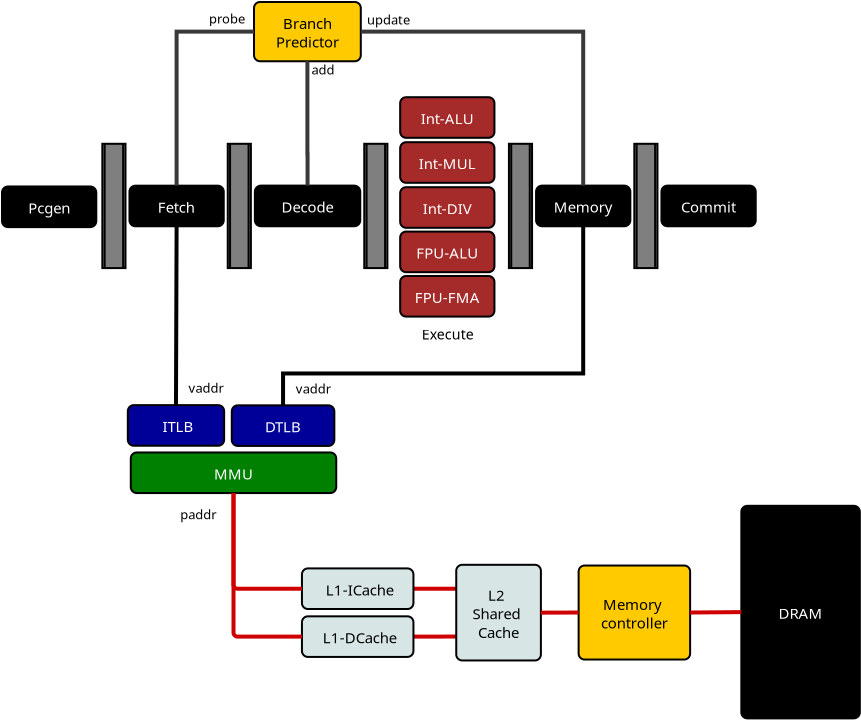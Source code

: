 <?xml version="1.0" encoding="UTF-8"?>
<dia:diagram xmlns:dia="http://www.lysator.liu.se/~alla/dia/">
  <dia:layer name="Background" visible="true" active="true">
    <dia:object type="Flowchart - Box" version="0" id="O0">
      <dia:attribute name="obj_pos">
        <dia:point val="21.606,-40.688"/>
      </dia:attribute>
      <dia:attribute name="obj_bb">
        <dia:rectangle val="21.556,-40.739;26.37,-38.608"/>
      </dia:attribute>
      <dia:attribute name="elem_corner">
        <dia:point val="21.606,-40.688"/>
      </dia:attribute>
      <dia:attribute name="elem_width">
        <dia:real val="4.714"/>
      </dia:attribute>
      <dia:attribute name="elem_height">
        <dia:real val="2.031"/>
      </dia:attribute>
      <dia:attribute name="border_width">
        <dia:real val="0.1"/>
      </dia:attribute>
      <dia:attribute name="inner_color">
        <dia:color val="#000000"/>
      </dia:attribute>
      <dia:attribute name="show_background">
        <dia:boolean val="true"/>
      </dia:attribute>
      <dia:attribute name="corner_radius">
        <dia:real val="0.3"/>
      </dia:attribute>
      <dia:attribute name="padding">
        <dia:real val="0.5"/>
      </dia:attribute>
      <dia:attribute name="text">
        <dia:composite type="text">
          <dia:attribute name="string">
            <dia:string>#Fetch#</dia:string>
          </dia:attribute>
          <dia:attribute name="font">
            <dia:font family="Monaco" style="0" name="Courier"/>
          </dia:attribute>
          <dia:attribute name="height">
            <dia:real val="0.931"/>
          </dia:attribute>
          <dia:attribute name="pos">
            <dia:point val="23.963,-39.394"/>
          </dia:attribute>
          <dia:attribute name="color">
            <dia:color val="#ffffff"/>
          </dia:attribute>
          <dia:attribute name="alignment">
            <dia:enum val="1"/>
          </dia:attribute>
        </dia:composite>
      </dia:attribute>
    </dia:object>
    <dia:object type="Flowchart - Box" version="0" id="O1">
      <dia:attribute name="obj_pos">
        <dia:point val="27.876,-40.69"/>
      </dia:attribute>
      <dia:attribute name="obj_bb">
        <dia:rectangle val="27.826,-40.74;33.196,-38.609"/>
      </dia:attribute>
      <dia:attribute name="elem_corner">
        <dia:point val="27.876,-40.69"/>
      </dia:attribute>
      <dia:attribute name="elem_width">
        <dia:real val="5.27"/>
      </dia:attribute>
      <dia:attribute name="elem_height">
        <dia:real val="2.031"/>
      </dia:attribute>
      <dia:attribute name="border_width">
        <dia:real val="0.1"/>
      </dia:attribute>
      <dia:attribute name="inner_color">
        <dia:color val="#000000"/>
      </dia:attribute>
      <dia:attribute name="show_background">
        <dia:boolean val="true"/>
      </dia:attribute>
      <dia:attribute name="corner_radius">
        <dia:real val="0.3"/>
      </dia:attribute>
      <dia:attribute name="padding">
        <dia:real val="0.5"/>
      </dia:attribute>
      <dia:attribute name="text">
        <dia:composite type="text">
          <dia:attribute name="string">
            <dia:string>#Decode#</dia:string>
          </dia:attribute>
          <dia:attribute name="font">
            <dia:font family="Monaco" style="0" name="Courier"/>
          </dia:attribute>
          <dia:attribute name="height">
            <dia:real val="0.931"/>
          </dia:attribute>
          <dia:attribute name="pos">
            <dia:point val="30.511,-39.395"/>
          </dia:attribute>
          <dia:attribute name="color">
            <dia:color val="#ffffff"/>
          </dia:attribute>
          <dia:attribute name="alignment">
            <dia:enum val="1"/>
          </dia:attribute>
        </dia:composite>
      </dia:attribute>
    </dia:object>
    <dia:object type="Flowchart - Box" version="0" id="O2">
      <dia:attribute name="obj_pos">
        <dia:point val="41.936,-40.69"/>
      </dia:attribute>
      <dia:attribute name="obj_bb">
        <dia:rectangle val="41.886,-40.74;46.699,-38.609"/>
      </dia:attribute>
      <dia:attribute name="elem_corner">
        <dia:point val="41.936,-40.69"/>
      </dia:attribute>
      <dia:attribute name="elem_width">
        <dia:real val="4.714"/>
      </dia:attribute>
      <dia:attribute name="elem_height">
        <dia:real val="2.031"/>
      </dia:attribute>
      <dia:attribute name="border_width">
        <dia:real val="0.1"/>
      </dia:attribute>
      <dia:attribute name="inner_color">
        <dia:color val="#000000"/>
      </dia:attribute>
      <dia:attribute name="show_background">
        <dia:boolean val="true"/>
      </dia:attribute>
      <dia:attribute name="corner_radius">
        <dia:real val="0.3"/>
      </dia:attribute>
      <dia:attribute name="padding">
        <dia:real val="0.5"/>
      </dia:attribute>
      <dia:attribute name="text">
        <dia:composite type="text">
          <dia:attribute name="string">
            <dia:string>#Memory#</dia:string>
          </dia:attribute>
          <dia:attribute name="font">
            <dia:font family="Monaco" style="0" name="Courier"/>
          </dia:attribute>
          <dia:attribute name="height">
            <dia:real val="0.931"/>
          </dia:attribute>
          <dia:attribute name="pos">
            <dia:point val="44.293,-39.395"/>
          </dia:attribute>
          <dia:attribute name="color">
            <dia:color val="#ffffff"/>
          </dia:attribute>
          <dia:attribute name="alignment">
            <dia:enum val="1"/>
          </dia:attribute>
        </dia:composite>
      </dia:attribute>
    </dia:object>
    <dia:object type="Flowchart - Box" version="0" id="O3">
      <dia:attribute name="obj_pos">
        <dia:point val="48.205,-40.69"/>
      </dia:attribute>
      <dia:attribute name="obj_bb">
        <dia:rectangle val="48.155,-40.74;52.969,-38.609"/>
      </dia:attribute>
      <dia:attribute name="elem_corner">
        <dia:point val="48.205,-40.69"/>
      </dia:attribute>
      <dia:attribute name="elem_width">
        <dia:real val="4.714"/>
      </dia:attribute>
      <dia:attribute name="elem_height">
        <dia:real val="2.031"/>
      </dia:attribute>
      <dia:attribute name="border_width">
        <dia:real val="0.1"/>
      </dia:attribute>
      <dia:attribute name="inner_color">
        <dia:color val="#000000"/>
      </dia:attribute>
      <dia:attribute name="show_background">
        <dia:boolean val="true"/>
      </dia:attribute>
      <dia:attribute name="corner_radius">
        <dia:real val="0.3"/>
      </dia:attribute>
      <dia:attribute name="padding">
        <dia:real val="0.5"/>
      </dia:attribute>
      <dia:attribute name="text">
        <dia:composite type="text">
          <dia:attribute name="string">
            <dia:string>#Commit#</dia:string>
          </dia:attribute>
          <dia:attribute name="font">
            <dia:font family="Monaco" style="0" name="Courier"/>
          </dia:attribute>
          <dia:attribute name="height">
            <dia:real val="0.931"/>
          </dia:attribute>
          <dia:attribute name="pos">
            <dia:point val="50.562,-39.395"/>
          </dia:attribute>
          <dia:attribute name="color">
            <dia:color val="#ffffff"/>
          </dia:attribute>
          <dia:attribute name="alignment">
            <dia:enum val="1"/>
          </dia:attribute>
        </dia:composite>
      </dia:attribute>
    </dia:object>
    <dia:object type="Flowchart - Predefined Process" version="1" id="O4">
      <dia:attribute name="obj_pos">
        <dia:point val="20.25,-42.782"/>
      </dia:attribute>
      <dia:attribute name="obj_bb">
        <dia:rectangle val="20.2,-42.832;21.457,-36.517"/>
      </dia:attribute>
      <dia:attribute name="meta">
        <dia:composite type="dict"/>
      </dia:attribute>
      <dia:attribute name="elem_corner">
        <dia:point val="20.25,-42.782"/>
      </dia:attribute>
      <dia:attribute name="elem_width">
        <dia:real val="1.157"/>
      </dia:attribute>
      <dia:attribute name="elem_height">
        <dia:real val="6.215"/>
      </dia:attribute>
      <dia:attribute name="line_width">
        <dia:real val="0.1"/>
      </dia:attribute>
      <dia:attribute name="line_colour">
        <dia:color val="#000000"/>
      </dia:attribute>
      <dia:attribute name="fill_colour">
        <dia:color val="#7f7f7f"/>
      </dia:attribute>
      <dia:attribute name="show_background">
        <dia:boolean val="true"/>
      </dia:attribute>
      <dia:attribute name="line_style">
        <dia:enum val="0"/>
        <dia:real val="1"/>
      </dia:attribute>
      <dia:attribute name="padding">
        <dia:real val="0.1"/>
      </dia:attribute>
      <dia:attribute name="text">
        <dia:composite type="text">
          <dia:attribute name="string">
            <dia:string>##</dia:string>
          </dia:attribute>
          <dia:attribute name="font">
            <dia:font family="Monaco" style="0" name="Courier"/>
          </dia:attribute>
          <dia:attribute name="height">
            <dia:real val="0.814"/>
          </dia:attribute>
          <dia:attribute name="pos">
            <dia:point val="20.828,-39.43"/>
          </dia:attribute>
          <dia:attribute name="color">
            <dia:color val="#000000"/>
          </dia:attribute>
          <dia:attribute name="alignment">
            <dia:enum val="1"/>
          </dia:attribute>
        </dia:composite>
      </dia:attribute>
      <dia:attribute name="flip_horizontal">
        <dia:boolean val="false"/>
      </dia:attribute>
      <dia:attribute name="flip_vertical">
        <dia:boolean val="false"/>
      </dia:attribute>
      <dia:attribute name="subscale">
        <dia:real val="1"/>
      </dia:attribute>
    </dia:object>
    <dia:object type="Flowchart - Predefined Process" version="1" id="O5">
      <dia:attribute name="obj_pos">
        <dia:point val="26.52,-42.782"/>
      </dia:attribute>
      <dia:attribute name="obj_bb">
        <dia:rectangle val="26.47,-42.832;27.727,-36.517"/>
      </dia:attribute>
      <dia:attribute name="meta">
        <dia:composite type="dict"/>
      </dia:attribute>
      <dia:attribute name="elem_corner">
        <dia:point val="26.52,-42.782"/>
      </dia:attribute>
      <dia:attribute name="elem_width">
        <dia:real val="1.157"/>
      </dia:attribute>
      <dia:attribute name="elem_height">
        <dia:real val="6.215"/>
      </dia:attribute>
      <dia:attribute name="line_width">
        <dia:real val="0.1"/>
      </dia:attribute>
      <dia:attribute name="line_colour">
        <dia:color val="#000000"/>
      </dia:attribute>
      <dia:attribute name="fill_colour">
        <dia:color val="#7f7f7f"/>
      </dia:attribute>
      <dia:attribute name="show_background">
        <dia:boolean val="true"/>
      </dia:attribute>
      <dia:attribute name="line_style">
        <dia:enum val="0"/>
        <dia:real val="1"/>
      </dia:attribute>
      <dia:attribute name="padding">
        <dia:real val="0.1"/>
      </dia:attribute>
      <dia:attribute name="text">
        <dia:composite type="text">
          <dia:attribute name="string">
            <dia:string>##</dia:string>
          </dia:attribute>
          <dia:attribute name="font">
            <dia:font family="Monaco" style="0" name="Courier"/>
          </dia:attribute>
          <dia:attribute name="height">
            <dia:real val="0.814"/>
          </dia:attribute>
          <dia:attribute name="pos">
            <dia:point val="27.098,-39.43"/>
          </dia:attribute>
          <dia:attribute name="color">
            <dia:color val="#000000"/>
          </dia:attribute>
          <dia:attribute name="alignment">
            <dia:enum val="1"/>
          </dia:attribute>
        </dia:composite>
      </dia:attribute>
      <dia:attribute name="flip_horizontal">
        <dia:boolean val="false"/>
      </dia:attribute>
      <dia:attribute name="flip_vertical">
        <dia:boolean val="false"/>
      </dia:attribute>
      <dia:attribute name="subscale">
        <dia:real val="1"/>
      </dia:attribute>
    </dia:object>
    <dia:object type="Flowchart - Predefined Process" version="1" id="O6">
      <dia:attribute name="obj_pos">
        <dia:point val="33.346,-42.782"/>
      </dia:attribute>
      <dia:attribute name="obj_bb">
        <dia:rectangle val="33.296,-42.832;34.553,-36.517"/>
      </dia:attribute>
      <dia:attribute name="meta">
        <dia:composite type="dict"/>
      </dia:attribute>
      <dia:attribute name="elem_corner">
        <dia:point val="33.346,-42.782"/>
      </dia:attribute>
      <dia:attribute name="elem_width">
        <dia:real val="1.157"/>
      </dia:attribute>
      <dia:attribute name="elem_height">
        <dia:real val="6.215"/>
      </dia:attribute>
      <dia:attribute name="line_width">
        <dia:real val="0.1"/>
      </dia:attribute>
      <dia:attribute name="line_colour">
        <dia:color val="#000000"/>
      </dia:attribute>
      <dia:attribute name="fill_colour">
        <dia:color val="#7f7f7f"/>
      </dia:attribute>
      <dia:attribute name="show_background">
        <dia:boolean val="true"/>
      </dia:attribute>
      <dia:attribute name="line_style">
        <dia:enum val="0"/>
        <dia:real val="1"/>
      </dia:attribute>
      <dia:attribute name="padding">
        <dia:real val="0.1"/>
      </dia:attribute>
      <dia:attribute name="text">
        <dia:composite type="text">
          <dia:attribute name="string">
            <dia:string>##</dia:string>
          </dia:attribute>
          <dia:attribute name="font">
            <dia:font family="Monaco" style="0" name="Courier"/>
          </dia:attribute>
          <dia:attribute name="height">
            <dia:real val="0.814"/>
          </dia:attribute>
          <dia:attribute name="pos">
            <dia:point val="33.924,-39.43"/>
          </dia:attribute>
          <dia:attribute name="color">
            <dia:color val="#000000"/>
          </dia:attribute>
          <dia:attribute name="alignment">
            <dia:enum val="1"/>
          </dia:attribute>
        </dia:composite>
      </dia:attribute>
      <dia:attribute name="flip_horizontal">
        <dia:boolean val="false"/>
      </dia:attribute>
      <dia:attribute name="flip_vertical">
        <dia:boolean val="false"/>
      </dia:attribute>
      <dia:attribute name="subscale">
        <dia:real val="1"/>
      </dia:attribute>
    </dia:object>
    <dia:object type="Flowchart - Predefined Process" version="1" id="O7">
      <dia:attribute name="obj_pos">
        <dia:point val="40.579,-42.782"/>
      </dia:attribute>
      <dia:attribute name="obj_bb">
        <dia:rectangle val="40.529,-42.832;41.786,-36.517"/>
      </dia:attribute>
      <dia:attribute name="meta">
        <dia:composite type="dict"/>
      </dia:attribute>
      <dia:attribute name="elem_corner">
        <dia:point val="40.579,-42.782"/>
      </dia:attribute>
      <dia:attribute name="elem_width">
        <dia:real val="1.157"/>
      </dia:attribute>
      <dia:attribute name="elem_height">
        <dia:real val="6.215"/>
      </dia:attribute>
      <dia:attribute name="line_width">
        <dia:real val="0.1"/>
      </dia:attribute>
      <dia:attribute name="line_colour">
        <dia:color val="#000000"/>
      </dia:attribute>
      <dia:attribute name="fill_colour">
        <dia:color val="#7f7f7f"/>
      </dia:attribute>
      <dia:attribute name="show_background">
        <dia:boolean val="true"/>
      </dia:attribute>
      <dia:attribute name="line_style">
        <dia:enum val="0"/>
        <dia:real val="1"/>
      </dia:attribute>
      <dia:attribute name="padding">
        <dia:real val="0.1"/>
      </dia:attribute>
      <dia:attribute name="text">
        <dia:composite type="text">
          <dia:attribute name="string">
            <dia:string>##</dia:string>
          </dia:attribute>
          <dia:attribute name="font">
            <dia:font family="Monaco" style="0" name="Courier"/>
          </dia:attribute>
          <dia:attribute name="height">
            <dia:real val="0.814"/>
          </dia:attribute>
          <dia:attribute name="pos">
            <dia:point val="41.158,-39.43"/>
          </dia:attribute>
          <dia:attribute name="color">
            <dia:color val="#000000"/>
          </dia:attribute>
          <dia:attribute name="alignment">
            <dia:enum val="1"/>
          </dia:attribute>
        </dia:composite>
      </dia:attribute>
      <dia:attribute name="flip_horizontal">
        <dia:boolean val="false"/>
      </dia:attribute>
      <dia:attribute name="flip_vertical">
        <dia:boolean val="false"/>
      </dia:attribute>
      <dia:attribute name="subscale">
        <dia:real val="1"/>
      </dia:attribute>
    </dia:object>
    <dia:object type="Flowchart - Predefined Process" version="1" id="O8">
      <dia:attribute name="obj_pos">
        <dia:point val="46.849,-42.782"/>
      </dia:attribute>
      <dia:attribute name="obj_bb">
        <dia:rectangle val="46.799,-42.832;48.056,-36.517"/>
      </dia:attribute>
      <dia:attribute name="meta">
        <dia:composite type="dict"/>
      </dia:attribute>
      <dia:attribute name="elem_corner">
        <dia:point val="46.849,-42.782"/>
      </dia:attribute>
      <dia:attribute name="elem_width">
        <dia:real val="1.157"/>
      </dia:attribute>
      <dia:attribute name="elem_height">
        <dia:real val="6.215"/>
      </dia:attribute>
      <dia:attribute name="line_width">
        <dia:real val="0.1"/>
      </dia:attribute>
      <dia:attribute name="line_colour">
        <dia:color val="#000000"/>
      </dia:attribute>
      <dia:attribute name="fill_colour">
        <dia:color val="#7f7f7f"/>
      </dia:attribute>
      <dia:attribute name="show_background">
        <dia:boolean val="true"/>
      </dia:attribute>
      <dia:attribute name="line_style">
        <dia:enum val="0"/>
        <dia:real val="1"/>
      </dia:attribute>
      <dia:attribute name="padding">
        <dia:real val="0.1"/>
      </dia:attribute>
      <dia:attribute name="text">
        <dia:composite type="text">
          <dia:attribute name="string">
            <dia:string>##</dia:string>
          </dia:attribute>
          <dia:attribute name="font">
            <dia:font family="Monaco" style="0" name="Courier"/>
          </dia:attribute>
          <dia:attribute name="height">
            <dia:real val="0.814"/>
          </dia:attribute>
          <dia:attribute name="pos">
            <dia:point val="47.427,-39.43"/>
          </dia:attribute>
          <dia:attribute name="color">
            <dia:color val="#000000"/>
          </dia:attribute>
          <dia:attribute name="alignment">
            <dia:enum val="1"/>
          </dia:attribute>
        </dia:composite>
      </dia:attribute>
      <dia:attribute name="flip_horizontal">
        <dia:boolean val="false"/>
      </dia:attribute>
      <dia:attribute name="flip_vertical">
        <dia:boolean val="false"/>
      </dia:attribute>
      <dia:attribute name="subscale">
        <dia:real val="1"/>
      </dia:attribute>
    </dia:object>
    <dia:object type="Flowchart - Box" version="0" id="O9">
      <dia:attribute name="obj_pos">
        <dia:point val="27.834,-49.871"/>
      </dia:attribute>
      <dia:attribute name="obj_bb">
        <dia:rectangle val="27.784,-49.921;33.222,-46.86"/>
      </dia:attribute>
      <dia:attribute name="elem_corner">
        <dia:point val="27.834,-49.871"/>
      </dia:attribute>
      <dia:attribute name="elem_width">
        <dia:real val="5.339"/>
      </dia:attribute>
      <dia:attribute name="elem_height">
        <dia:real val="2.961"/>
      </dia:attribute>
      <dia:attribute name="border_width">
        <dia:real val="0.1"/>
      </dia:attribute>
      <dia:attribute name="inner_color">
        <dia:color val="#ffcb00"/>
      </dia:attribute>
      <dia:attribute name="show_background">
        <dia:boolean val="true"/>
      </dia:attribute>
      <dia:attribute name="corner_radius">
        <dia:real val="0.3"/>
      </dia:attribute>
      <dia:attribute name="padding">
        <dia:real val="0.5"/>
      </dia:attribute>
      <dia:attribute name="text">
        <dia:composite type="text">
          <dia:attribute name="string">
            <dia:string>#Branch
Predictor#</dia:string>
          </dia:attribute>
          <dia:attribute name="font">
            <dia:font family="Monaco" style="0" name="Courier"/>
          </dia:attribute>
          <dia:attribute name="height">
            <dia:real val="0.931"/>
          </dia:attribute>
          <dia:attribute name="pos">
            <dia:point val="30.503,-48.576"/>
          </dia:attribute>
          <dia:attribute name="color">
            <dia:color val="#000000"/>
          </dia:attribute>
          <dia:attribute name="alignment">
            <dia:enum val="1"/>
          </dia:attribute>
        </dia:composite>
      </dia:attribute>
    </dia:object>
    <dia:object type="Standard - ZigZagLine" version="1" id="O10">
      <dia:attribute name="obj_pos">
        <dia:point val="23.963,-40.688"/>
      </dia:attribute>
      <dia:attribute name="obj_bb">
        <dia:rectangle val="23.863,-48.49;27.934,-40.589"/>
      </dia:attribute>
      <dia:attribute name="orth_points">
        <dia:point val="23.963,-40.688"/>
        <dia:point val="23.963,-48.39"/>
        <dia:point val="27.834,-48.39"/>
      </dia:attribute>
      <dia:attribute name="orth_orient">
        <dia:enum val="1"/>
        <dia:enum val="0"/>
      </dia:attribute>
      <dia:attribute name="autorouting">
        <dia:boolean val="true"/>
      </dia:attribute>
      <dia:attribute name="line_color">
        <dia:color val="#393939"/>
      </dia:attribute>
      <dia:attribute name="line_width">
        <dia:real val="0.2"/>
      </dia:attribute>
      <dia:connections>
        <dia:connection handle="0" to="O0" connection="2"/>
        <dia:connection handle="1" to="O9" connection="7"/>
      </dia:connections>
    </dia:object>
    <dia:object type="Standard - ZigZagLine" version="1" id="O11">
      <dia:attribute name="obj_pos">
        <dia:point val="30.511,-40.69"/>
      </dia:attribute>
      <dia:attribute name="obj_bb">
        <dia:rectangle val="30.403,-47.01;30.611,-40.59"/>
      </dia:attribute>
      <dia:attribute name="orth_points">
        <dia:point val="30.511,-40.69"/>
        <dia:point val="30.511,-42.285"/>
        <dia:point val="30.503,-42.285"/>
        <dia:point val="30.503,-46.91"/>
      </dia:attribute>
      <dia:attribute name="orth_orient">
        <dia:enum val="1"/>
        <dia:enum val="0"/>
        <dia:enum val="1"/>
      </dia:attribute>
      <dia:attribute name="autorouting">
        <dia:boolean val="false"/>
      </dia:attribute>
      <dia:attribute name="line_color">
        <dia:color val="#393939"/>
      </dia:attribute>
      <dia:attribute name="line_width">
        <dia:real val="0.2"/>
      </dia:attribute>
      <dia:connections>
        <dia:connection handle="0" to="O1" connection="2"/>
        <dia:connection handle="1" to="O9" connection="13"/>
      </dia:connections>
    </dia:object>
    <dia:object type="Standard - ZigZagLine" version="1" id="O12">
      <dia:attribute name="obj_pos">
        <dia:point val="44.293,-40.69"/>
      </dia:attribute>
      <dia:attribute name="obj_bb">
        <dia:rectangle val="33.072,-48.49;44.393,-40.59"/>
      </dia:attribute>
      <dia:attribute name="orth_points">
        <dia:point val="44.293,-40.69"/>
        <dia:point val="44.293,-48.39"/>
        <dia:point val="33.172,-48.39"/>
      </dia:attribute>
      <dia:attribute name="orth_orient">
        <dia:enum val="1"/>
        <dia:enum val="0"/>
      </dia:attribute>
      <dia:attribute name="autorouting">
        <dia:boolean val="true"/>
      </dia:attribute>
      <dia:attribute name="line_color">
        <dia:color val="#393939"/>
      </dia:attribute>
      <dia:attribute name="line_width">
        <dia:real val="0.2"/>
      </dia:attribute>
      <dia:connections>
        <dia:connection handle="0" to="O2" connection="2"/>
        <dia:connection handle="1" to="O9" connection="8"/>
      </dia:connections>
    </dia:object>
    <dia:object type="Standard - Text" version="1" id="O13">
      <dia:attribute name="obj_pos">
        <dia:point val="26.486,-48.798"/>
      </dia:attribute>
      <dia:attribute name="obj_bb">
        <dia:rectangle val="25.511,-49.448;27.461,-48.635"/>
      </dia:attribute>
      <dia:attribute name="text">
        <dia:composite type="text">
          <dia:attribute name="string">
            <dia:string>#probe#</dia:string>
          </dia:attribute>
          <dia:attribute name="font">
            <dia:font family="Monaco" style="0" name="Courier"/>
          </dia:attribute>
          <dia:attribute name="height">
            <dia:real val="0.811"/>
          </dia:attribute>
          <dia:attribute name="pos">
            <dia:point val="26.486,-48.798"/>
          </dia:attribute>
          <dia:attribute name="color">
            <dia:color val="#000000"/>
          </dia:attribute>
          <dia:attribute name="alignment">
            <dia:enum val="1"/>
          </dia:attribute>
        </dia:composite>
      </dia:attribute>
      <dia:attribute name="valign">
        <dia:enum val="3"/>
      </dia:attribute>
    </dia:object>
    <dia:object type="Standard - Text" version="1" id="O14">
      <dia:attribute name="obj_pos">
        <dia:point val="31.279,-46.244"/>
      </dia:attribute>
      <dia:attribute name="obj_bb">
        <dia:rectangle val="30.694,-46.894;31.864,-46.081"/>
      </dia:attribute>
      <dia:attribute name="text">
        <dia:composite type="text">
          <dia:attribute name="string">
            <dia:string>#add#</dia:string>
          </dia:attribute>
          <dia:attribute name="font">
            <dia:font family="Monaco" style="0" name="Courier"/>
          </dia:attribute>
          <dia:attribute name="height">
            <dia:real val="0.811"/>
          </dia:attribute>
          <dia:attribute name="pos">
            <dia:point val="31.279,-46.244"/>
          </dia:attribute>
          <dia:attribute name="color">
            <dia:color val="#000000"/>
          </dia:attribute>
          <dia:attribute name="alignment">
            <dia:enum val="1"/>
          </dia:attribute>
        </dia:composite>
      </dia:attribute>
      <dia:attribute name="valign">
        <dia:enum val="3"/>
      </dia:attribute>
    </dia:object>
    <dia:object type="Standard - Text" version="1" id="O15">
      <dia:attribute name="obj_pos">
        <dia:point val="34.554,-48.748"/>
      </dia:attribute>
      <dia:attribute name="obj_bb">
        <dia:rectangle val="33.384,-49.398;35.724,-48.585"/>
      </dia:attribute>
      <dia:attribute name="text">
        <dia:composite type="text">
          <dia:attribute name="string">
            <dia:string>#update#</dia:string>
          </dia:attribute>
          <dia:attribute name="font">
            <dia:font family="Monaco" style="0" name="Courier"/>
          </dia:attribute>
          <dia:attribute name="height">
            <dia:real val="0.811"/>
          </dia:attribute>
          <dia:attribute name="pos">
            <dia:point val="34.554,-48.748"/>
          </dia:attribute>
          <dia:attribute name="color">
            <dia:color val="#000000"/>
          </dia:attribute>
          <dia:attribute name="alignment">
            <dia:enum val="1"/>
          </dia:attribute>
        </dia:composite>
      </dia:attribute>
      <dia:attribute name="valign">
        <dia:enum val="3"/>
      </dia:attribute>
    </dia:object>
    <dia:object type="Standard - Text" version="1" id="O16">
      <dia:attribute name="obj_pos">
        <dia:point val="15.055,-36.901"/>
      </dia:attribute>
      <dia:attribute name="obj_bb">
        <dia:rectangle val="15.055,-37.541;15.055,-36.741"/>
      </dia:attribute>
      <dia:attribute name="text">
        <dia:composite type="text">
          <dia:attribute name="string">
            <dia:string>##</dia:string>
          </dia:attribute>
          <dia:attribute name="font">
            <dia:font family="Monaco" style="0" name="Courier"/>
          </dia:attribute>
          <dia:attribute name="height">
            <dia:real val="0.8"/>
          </dia:attribute>
          <dia:attribute name="pos">
            <dia:point val="15.055,-36.901"/>
          </dia:attribute>
          <dia:attribute name="color">
            <dia:color val="#000000"/>
          </dia:attribute>
          <dia:attribute name="alignment">
            <dia:enum val="0"/>
          </dia:attribute>
        </dia:composite>
      </dia:attribute>
      <dia:attribute name="valign">
        <dia:enum val="3"/>
      </dia:attribute>
    </dia:object>
    <dia:object type="Flowchart - Box" version="0" id="O17">
      <dia:attribute name="obj_pos">
        <dia:point val="21.672,-27.349"/>
      </dia:attribute>
      <dia:attribute name="obj_bb">
        <dia:rectangle val="21.622,-27.399;31.995,-25.268"/>
      </dia:attribute>
      <dia:attribute name="elem_corner">
        <dia:point val="21.672,-27.349"/>
      </dia:attribute>
      <dia:attribute name="elem_width">
        <dia:real val="10.273"/>
      </dia:attribute>
      <dia:attribute name="elem_height">
        <dia:real val="2.031"/>
      </dia:attribute>
      <dia:attribute name="border_width">
        <dia:real val="0.1"/>
      </dia:attribute>
      <dia:attribute name="inner_color">
        <dia:color val="#008000"/>
      </dia:attribute>
      <dia:attribute name="show_background">
        <dia:boolean val="true"/>
      </dia:attribute>
      <dia:attribute name="corner_radius">
        <dia:real val="0.3"/>
      </dia:attribute>
      <dia:attribute name="padding">
        <dia:real val="0.5"/>
      </dia:attribute>
      <dia:attribute name="text">
        <dia:composite type="text">
          <dia:attribute name="string">
            <dia:string>#MMU#</dia:string>
          </dia:attribute>
          <dia:attribute name="font">
            <dia:font family="Monaco" style="0" name="Courier"/>
          </dia:attribute>
          <dia:attribute name="height">
            <dia:real val="0.931"/>
          </dia:attribute>
          <dia:attribute name="pos">
            <dia:point val="26.808,-26.054"/>
          </dia:attribute>
          <dia:attribute name="color">
            <dia:color val="#ffffff"/>
          </dia:attribute>
          <dia:attribute name="alignment">
            <dia:enum val="1"/>
          </dia:attribute>
        </dia:composite>
      </dia:attribute>
    </dia:object>
    <dia:object type="Flowchart - Box" version="0" id="O18">
      <dia:attribute name="obj_pos">
        <dia:point val="44.064,-21.696"/>
      </dia:attribute>
      <dia:attribute name="obj_bb">
        <dia:rectangle val="44.014,-21.746;49.689,-16.944"/>
      </dia:attribute>
      <dia:attribute name="elem_corner">
        <dia:point val="44.064,-21.696"/>
      </dia:attribute>
      <dia:attribute name="elem_width">
        <dia:real val="5.575"/>
      </dia:attribute>
      <dia:attribute name="elem_height">
        <dia:real val="4.702"/>
      </dia:attribute>
      <dia:attribute name="border_width">
        <dia:real val="0.1"/>
      </dia:attribute>
      <dia:attribute name="inner_color">
        <dia:color val="#ffcb00"/>
      </dia:attribute>
      <dia:attribute name="show_background">
        <dia:boolean val="true"/>
      </dia:attribute>
      <dia:attribute name="corner_radius">
        <dia:real val="0.3"/>
      </dia:attribute>
      <dia:attribute name="padding">
        <dia:real val="0.5"/>
      </dia:attribute>
      <dia:attribute name="text">
        <dia:composite type="text">
          <dia:attribute name="string">
            <dia:string>#Memory 
controller#</dia:string>
          </dia:attribute>
          <dia:attribute name="font">
            <dia:font family="Monaco" style="0" name="Courier"/>
          </dia:attribute>
          <dia:attribute name="height">
            <dia:real val="0.931"/>
          </dia:attribute>
          <dia:attribute name="pos">
            <dia:point val="46.851,-19.53"/>
          </dia:attribute>
          <dia:attribute name="color">
            <dia:color val="#000000"/>
          </dia:attribute>
          <dia:attribute name="alignment">
            <dia:enum val="1"/>
          </dia:attribute>
        </dia:composite>
      </dia:attribute>
    </dia:object>
    <dia:object type="Standard - Line" version="0" id="O19">
      <dia:attribute name="obj_pos">
        <dia:point val="35.805,-20.535"/>
      </dia:attribute>
      <dia:attribute name="obj_bb">
        <dia:rectangle val="35.705,-20.635;38.045,-20.435"/>
      </dia:attribute>
      <dia:attribute name="conn_endpoints">
        <dia:point val="35.805,-20.535"/>
        <dia:point val="37.945,-20.535"/>
      </dia:attribute>
      <dia:attribute name="numcp">
        <dia:int val="1"/>
      </dia:attribute>
      <dia:attribute name="line_color">
        <dia:color val="#cf0002"/>
      </dia:attribute>
      <dia:attribute name="line_width">
        <dia:real val="0.2"/>
      </dia:attribute>
      <dia:connections>
        <dia:connection handle="0" to="O31" connection="8"/>
        <dia:connection handle="1" to="O30" connection="5"/>
      </dia:connections>
    </dia:object>
    <dia:object type="Standard - Line" version="0" id="O20">
      <dia:attribute name="obj_pos">
        <dia:point val="35.805,-18.141"/>
      </dia:attribute>
      <dia:attribute name="obj_bb">
        <dia:rectangle val="35.705,-18.244;38.045,-18.041"/>
      </dia:attribute>
      <dia:attribute name="conn_endpoints">
        <dia:point val="35.805,-18.141"/>
        <dia:point val="37.945,-18.144"/>
      </dia:attribute>
      <dia:attribute name="numcp">
        <dia:int val="1"/>
      </dia:attribute>
      <dia:attribute name="line_color">
        <dia:color val="#cf0002"/>
      </dia:attribute>
      <dia:attribute name="line_width">
        <dia:real val="0.2"/>
      </dia:attribute>
      <dia:connections>
        <dia:connection handle="0" to="O32" connection="8"/>
        <dia:connection handle="1" to="O30" connection="9"/>
      </dia:connections>
    </dia:object>
    <dia:object type="Standard - Text" version="1" id="O21">
      <dia:attribute name="obj_pos">
        <dia:point val="25.047,-24.014"/>
      </dia:attribute>
      <dia:attribute name="obj_bb">
        <dia:rectangle val="24.072,-24.664;26.022,-23.851"/>
      </dia:attribute>
      <dia:attribute name="text">
        <dia:composite type="text">
          <dia:attribute name="string">
            <dia:string>#paddr#</dia:string>
          </dia:attribute>
          <dia:attribute name="font">
            <dia:font family="Monaco" style="0" name="Courier"/>
          </dia:attribute>
          <dia:attribute name="height">
            <dia:real val="0.811"/>
          </dia:attribute>
          <dia:attribute name="pos">
            <dia:point val="25.047,-24.014"/>
          </dia:attribute>
          <dia:attribute name="color">
            <dia:color val="#000000"/>
          </dia:attribute>
          <dia:attribute name="alignment">
            <dia:enum val="1"/>
          </dia:attribute>
        </dia:composite>
      </dia:attribute>
      <dia:attribute name="valign">
        <dia:enum val="3"/>
      </dia:attribute>
    </dia:object>
    <dia:object type="Flowchart - Box" version="0" id="O22">
      <dia:attribute name="obj_pos">
        <dia:point val="21.524,-29.715"/>
      </dia:attribute>
      <dia:attribute name="obj_bb">
        <dia:rectangle val="21.474,-29.765;26.39,-27.634"/>
      </dia:attribute>
      <dia:attribute name="elem_corner">
        <dia:point val="21.524,-29.715"/>
      </dia:attribute>
      <dia:attribute name="elem_width">
        <dia:real val="4.816"/>
      </dia:attribute>
      <dia:attribute name="elem_height">
        <dia:real val="2.031"/>
      </dia:attribute>
      <dia:attribute name="border_width">
        <dia:real val="0.1"/>
      </dia:attribute>
      <dia:attribute name="inner_color">
        <dia:color val="#000099"/>
      </dia:attribute>
      <dia:attribute name="show_background">
        <dia:boolean val="true"/>
      </dia:attribute>
      <dia:attribute name="corner_radius">
        <dia:real val="0.3"/>
      </dia:attribute>
      <dia:attribute name="padding">
        <dia:real val="0.5"/>
      </dia:attribute>
      <dia:attribute name="text">
        <dia:composite type="text">
          <dia:attribute name="string">
            <dia:string># ITLB#</dia:string>
          </dia:attribute>
          <dia:attribute name="font">
            <dia:font family="Monaco" style="0" name="Courier"/>
          </dia:attribute>
          <dia:attribute name="height">
            <dia:real val="0.931"/>
          </dia:attribute>
          <dia:attribute name="pos">
            <dia:point val="23.932,-28.42"/>
          </dia:attribute>
          <dia:attribute name="color">
            <dia:color val="#ffffff"/>
          </dia:attribute>
          <dia:attribute name="alignment">
            <dia:enum val="1"/>
          </dia:attribute>
        </dia:composite>
      </dia:attribute>
    </dia:object>
    <dia:object type="Flowchart - Box" version="0" id="O23">
      <dia:attribute name="obj_pos">
        <dia:point val="26.722,-29.705"/>
      </dia:attribute>
      <dia:attribute name="obj_bb">
        <dia:rectangle val="26.672,-29.755;31.899,-27.624"/>
      </dia:attribute>
      <dia:attribute name="elem_corner">
        <dia:point val="26.722,-29.705"/>
      </dia:attribute>
      <dia:attribute name="elem_width">
        <dia:real val="5.128"/>
      </dia:attribute>
      <dia:attribute name="elem_height">
        <dia:real val="2.031"/>
      </dia:attribute>
      <dia:attribute name="border_width">
        <dia:real val="0.1"/>
      </dia:attribute>
      <dia:attribute name="inner_color">
        <dia:color val="#000099"/>
      </dia:attribute>
      <dia:attribute name="show_background">
        <dia:boolean val="true"/>
      </dia:attribute>
      <dia:attribute name="corner_radius">
        <dia:real val="0.3"/>
      </dia:attribute>
      <dia:attribute name="padding">
        <dia:real val="0.5"/>
      </dia:attribute>
      <dia:attribute name="text">
        <dia:composite type="text">
          <dia:attribute name="string">
            <dia:string>#DTLB#</dia:string>
          </dia:attribute>
          <dia:attribute name="font">
            <dia:font family="Monaco" style="0" name="Courier"/>
          </dia:attribute>
          <dia:attribute name="height">
            <dia:real val="0.931"/>
          </dia:attribute>
          <dia:attribute name="pos">
            <dia:point val="29.286,-28.41"/>
          </dia:attribute>
          <dia:attribute name="color">
            <dia:color val="#ffffff"/>
          </dia:attribute>
          <dia:attribute name="alignment">
            <dia:enum val="1"/>
          </dia:attribute>
        </dia:composite>
      </dia:attribute>
    </dia:object>
    <dia:object type="Standard - Text" version="1" id="O24">
      <dia:attribute name="obj_pos">
        <dia:point val="29.727,-28.509"/>
      </dia:attribute>
      <dia:attribute name="obj_bb">
        <dia:rectangle val="29.727,-29.254;29.727,-28.324"/>
      </dia:attribute>
      <dia:attribute name="text">
        <dia:composite type="text">
          <dia:attribute name="string">
            <dia:string>##</dia:string>
          </dia:attribute>
          <dia:attribute name="font">
            <dia:font family="Monaco" style="0" name="Courier"/>
          </dia:attribute>
          <dia:attribute name="height">
            <dia:real val="0.931"/>
          </dia:attribute>
          <dia:attribute name="pos">
            <dia:point val="29.727,-28.509"/>
          </dia:attribute>
          <dia:attribute name="color">
            <dia:color val="#000000"/>
          </dia:attribute>
          <dia:attribute name="alignment">
            <dia:enum val="0"/>
          </dia:attribute>
        </dia:composite>
      </dia:attribute>
      <dia:attribute name="valign">
        <dia:enum val="3"/>
      </dia:attribute>
    </dia:object>
    <dia:object type="Standard - Text" version="1" id="O25">
      <dia:attribute name="obj_pos">
        <dia:point val="24.556,-30.332"/>
      </dia:attribute>
      <dia:attribute name="obj_bb">
        <dia:rectangle val="24.556,-30.982;26.506,-30.169"/>
      </dia:attribute>
      <dia:attribute name="text">
        <dia:composite type="text">
          <dia:attribute name="string">
            <dia:string>#vaddr#</dia:string>
          </dia:attribute>
          <dia:attribute name="font">
            <dia:font family="Monaco" style="0" name="Courier"/>
          </dia:attribute>
          <dia:attribute name="height">
            <dia:real val="0.811"/>
          </dia:attribute>
          <dia:attribute name="pos">
            <dia:point val="24.556,-30.332"/>
          </dia:attribute>
          <dia:attribute name="color">
            <dia:color val="#000000"/>
          </dia:attribute>
          <dia:attribute name="alignment">
            <dia:enum val="0"/>
          </dia:attribute>
        </dia:composite>
      </dia:attribute>
      <dia:attribute name="valign">
        <dia:enum val="3"/>
      </dia:attribute>
    </dia:object>
    <dia:object type="Standard - Text" version="1" id="O26">
      <dia:attribute name="obj_pos">
        <dia:point val="29.376,-26.392"/>
      </dia:attribute>
      <dia:attribute name="obj_bb">
        <dia:rectangle val="29.376,-27.137;29.376,-26.207"/>
      </dia:attribute>
      <dia:attribute name="text">
        <dia:composite type="text">
          <dia:attribute name="string">
            <dia:string>##</dia:string>
          </dia:attribute>
          <dia:attribute name="font">
            <dia:font family="Monaco" style="0" name="Courier"/>
          </dia:attribute>
          <dia:attribute name="height">
            <dia:real val="0.931"/>
          </dia:attribute>
          <dia:attribute name="pos">
            <dia:point val="29.376,-26.392"/>
          </dia:attribute>
          <dia:attribute name="color">
            <dia:color val="#000000"/>
          </dia:attribute>
          <dia:attribute name="alignment">
            <dia:enum val="0"/>
          </dia:attribute>
        </dia:composite>
      </dia:attribute>
      <dia:attribute name="valign">
        <dia:enum val="3"/>
      </dia:attribute>
    </dia:object>
    <dia:object type="Standard - Text" version="1" id="O27">
      <dia:attribute name="obj_pos">
        <dia:point val="29.736,-26.313"/>
      </dia:attribute>
      <dia:attribute name="obj_bb">
        <dia:rectangle val="29.736,-27.058;29.736,-26.128"/>
      </dia:attribute>
      <dia:attribute name="text">
        <dia:composite type="text">
          <dia:attribute name="string">
            <dia:string>##</dia:string>
          </dia:attribute>
          <dia:attribute name="font">
            <dia:font family="Monaco" style="0" name="Courier"/>
          </dia:attribute>
          <dia:attribute name="height">
            <dia:real val="0.931"/>
          </dia:attribute>
          <dia:attribute name="pos">
            <dia:point val="29.736,-26.313"/>
          </dia:attribute>
          <dia:attribute name="color">
            <dia:color val="#000000"/>
          </dia:attribute>
          <dia:attribute name="alignment">
            <dia:enum val="0"/>
          </dia:attribute>
        </dia:composite>
      </dia:attribute>
      <dia:attribute name="valign">
        <dia:enum val="3"/>
      </dia:attribute>
    </dia:object>
    <dia:object type="Standard - Text" version="1" id="O28">
      <dia:attribute name="obj_pos">
        <dia:point val="29.915,-30.293"/>
      </dia:attribute>
      <dia:attribute name="obj_bb">
        <dia:rectangle val="29.915,-30.943;31.865,-30.131"/>
      </dia:attribute>
      <dia:attribute name="text">
        <dia:composite type="text">
          <dia:attribute name="string">
            <dia:string>#vaddr#</dia:string>
          </dia:attribute>
          <dia:attribute name="font">
            <dia:font family="Monaco" style="0" name="Courier"/>
          </dia:attribute>
          <dia:attribute name="height">
            <dia:real val="0.811"/>
          </dia:attribute>
          <dia:attribute name="pos">
            <dia:point val="29.915,-30.293"/>
          </dia:attribute>
          <dia:attribute name="color">
            <dia:color val="#000000"/>
          </dia:attribute>
          <dia:attribute name="alignment">
            <dia:enum val="0"/>
          </dia:attribute>
        </dia:composite>
      </dia:attribute>
      <dia:attribute name="valign">
        <dia:enum val="3"/>
      </dia:attribute>
    </dia:object>
    <dia:object type="Standard - Text" version="1" id="O29">
      <dia:attribute name="obj_pos">
        <dia:point val="29.768,-24.089"/>
      </dia:attribute>
      <dia:attribute name="obj_bb">
        <dia:rectangle val="29.768,-24.834;29.768,-23.904"/>
      </dia:attribute>
      <dia:attribute name="text">
        <dia:composite type="text">
          <dia:attribute name="string">
            <dia:string>##</dia:string>
          </dia:attribute>
          <dia:attribute name="font">
            <dia:font family="Monaco" style="0" name="Courier"/>
          </dia:attribute>
          <dia:attribute name="height">
            <dia:real val="0.931"/>
          </dia:attribute>
          <dia:attribute name="pos">
            <dia:point val="29.768,-24.089"/>
          </dia:attribute>
          <dia:attribute name="color">
            <dia:color val="#000000"/>
          </dia:attribute>
          <dia:attribute name="alignment">
            <dia:enum val="0"/>
          </dia:attribute>
        </dia:composite>
      </dia:attribute>
      <dia:attribute name="valign">
        <dia:enum val="3"/>
      </dia:attribute>
    </dia:object>
    <dia:group>
      <dia:object type="Flowchart - Box" version="0" id="O30">
        <dia:attribute name="obj_pos">
          <dia:point val="37.945,-21.731"/>
        </dia:attribute>
        <dia:attribute name="obj_bb">
          <dia:rectangle val="37.895,-21.781;42.228,-16.898"/>
        </dia:attribute>
        <dia:attribute name="elem_corner">
          <dia:point val="37.945,-21.731"/>
        </dia:attribute>
        <dia:attribute name="elem_width">
          <dia:real val="4.233"/>
        </dia:attribute>
        <dia:attribute name="elem_height">
          <dia:real val="4.783"/>
        </dia:attribute>
        <dia:attribute name="border_width">
          <dia:real val="0.1"/>
        </dia:attribute>
        <dia:attribute name="inner_color">
          <dia:color val="#d8e5e5"/>
        </dia:attribute>
        <dia:attribute name="show_background">
          <dia:boolean val="true"/>
        </dia:attribute>
        <dia:attribute name="corner_radius">
          <dia:real val="0.3"/>
        </dia:attribute>
        <dia:attribute name="padding">
          <dia:real val="0.5"/>
        </dia:attribute>
        <dia:attribute name="text">
          <dia:composite type="text">
            <dia:attribute name="string">
              <dia:string>#L2 
Shared 
Cache#</dia:string>
            </dia:attribute>
            <dia:attribute name="font">
              <dia:font family="Monaco" style="0" name="Courier"/>
            </dia:attribute>
            <dia:attribute name="height">
              <dia:real val="0.931"/>
            </dia:attribute>
            <dia:attribute name="pos">
              <dia:point val="40.061,-19.99"/>
            </dia:attribute>
            <dia:attribute name="color">
              <dia:color val="#000000"/>
            </dia:attribute>
            <dia:attribute name="alignment">
              <dia:enum val="1"/>
            </dia:attribute>
          </dia:composite>
        </dia:attribute>
      </dia:object>
      <dia:object type="Flowchart - Box" version="0" id="O31">
        <dia:attribute name="obj_pos">
          <dia:point val="30.23,-21.551"/>
        </dia:attribute>
        <dia:attribute name="obj_bb">
          <dia:rectangle val="30.18,-21.601;35.855,-19.47"/>
        </dia:attribute>
        <dia:attribute name="elem_corner">
          <dia:point val="30.23,-21.551"/>
        </dia:attribute>
        <dia:attribute name="elem_width">
          <dia:real val="5.575"/>
        </dia:attribute>
        <dia:attribute name="elem_height">
          <dia:real val="2.031"/>
        </dia:attribute>
        <dia:attribute name="border_width">
          <dia:real val="0.1"/>
        </dia:attribute>
        <dia:attribute name="inner_color">
          <dia:color val="#d8e5e5"/>
        </dia:attribute>
        <dia:attribute name="show_background">
          <dia:boolean val="true"/>
        </dia:attribute>
        <dia:attribute name="corner_radius">
          <dia:real val="0.3"/>
        </dia:attribute>
        <dia:attribute name="padding">
          <dia:real val="0.5"/>
        </dia:attribute>
        <dia:attribute name="text">
          <dia:composite type="text">
            <dia:attribute name="string">
              <dia:string># L1-ICache#</dia:string>
            </dia:attribute>
            <dia:attribute name="font">
              <dia:font family="Monaco" style="0" name="Courier"/>
            </dia:attribute>
            <dia:attribute name="height">
              <dia:real val="0.931"/>
            </dia:attribute>
            <dia:attribute name="pos">
              <dia:point val="33.017,-20.256"/>
            </dia:attribute>
            <dia:attribute name="color">
              <dia:color val="#000000"/>
            </dia:attribute>
            <dia:attribute name="alignment">
              <dia:enum val="1"/>
            </dia:attribute>
          </dia:composite>
        </dia:attribute>
      </dia:object>
      <dia:object type="Flowchart - Box" version="0" id="O32">
        <dia:attribute name="obj_pos">
          <dia:point val="30.23,-19.156"/>
        </dia:attribute>
        <dia:attribute name="obj_bb">
          <dia:rectangle val="30.18,-19.206;35.855,-17.076"/>
        </dia:attribute>
        <dia:attribute name="elem_corner">
          <dia:point val="30.23,-19.156"/>
        </dia:attribute>
        <dia:attribute name="elem_width">
          <dia:real val="5.575"/>
        </dia:attribute>
        <dia:attribute name="elem_height">
          <dia:real val="2.031"/>
        </dia:attribute>
        <dia:attribute name="border_width">
          <dia:real val="0.1"/>
        </dia:attribute>
        <dia:attribute name="inner_color">
          <dia:color val="#d8e5e5"/>
        </dia:attribute>
        <dia:attribute name="show_background">
          <dia:boolean val="true"/>
        </dia:attribute>
        <dia:attribute name="corner_radius">
          <dia:real val="0.3"/>
        </dia:attribute>
        <dia:attribute name="padding">
          <dia:real val="0.5"/>
        </dia:attribute>
        <dia:attribute name="text">
          <dia:composite type="text">
            <dia:attribute name="string">
              <dia:string># L1-DCache#</dia:string>
            </dia:attribute>
            <dia:attribute name="font">
              <dia:font family="Monaco" style="0" name="Courier"/>
            </dia:attribute>
            <dia:attribute name="height">
              <dia:real val="0.931"/>
            </dia:attribute>
            <dia:attribute name="pos">
              <dia:point val="33.017,-17.861"/>
            </dia:attribute>
            <dia:attribute name="color">
              <dia:color val="#000000"/>
            </dia:attribute>
            <dia:attribute name="alignment">
              <dia:enum val="1"/>
            </dia:attribute>
          </dia:composite>
        </dia:attribute>
      </dia:object>
    </dia:group>
    <dia:object type="Standard - ZigZagLine" version="1" id="O33">
      <dia:attribute name="obj_pos">
        <dia:point val="26.808,-25.318"/>
      </dia:attribute>
      <dia:attribute name="obj_bb">
        <dia:rectangle val="26.708,-25.418;30.33,-18.041"/>
      </dia:attribute>
      <dia:attribute name="orth_points">
        <dia:point val="26.808,-25.318"/>
        <dia:point val="26.808,-18.141"/>
        <dia:point val="30.23,-18.141"/>
      </dia:attribute>
      <dia:attribute name="orth_orient">
        <dia:enum val="1"/>
        <dia:enum val="0"/>
      </dia:attribute>
      <dia:attribute name="autorouting">
        <dia:boolean val="true"/>
      </dia:attribute>
      <dia:attribute name="line_color">
        <dia:color val="#cf0002"/>
      </dia:attribute>
      <dia:attribute name="line_width">
        <dia:real val="0.2"/>
      </dia:attribute>
      <dia:attribute name="corner_radius">
        <dia:real val="0.2"/>
      </dia:attribute>
      <dia:connections>
        <dia:connection handle="0" to="O17" connection="13"/>
        <dia:connection handle="1" to="O32" connection="7"/>
      </dia:connections>
    </dia:object>
    <dia:object type="Standard - ZigZagLine" version="1" id="O34">
      <dia:attribute name="obj_pos">
        <dia:point val="26.808,-25.318"/>
      </dia:attribute>
      <dia:attribute name="obj_bb">
        <dia:rectangle val="26.708,-25.418;30.33,-20.435"/>
      </dia:attribute>
      <dia:attribute name="orth_points">
        <dia:point val="26.808,-25.318"/>
        <dia:point val="26.808,-20.535"/>
        <dia:point val="30.23,-20.535"/>
      </dia:attribute>
      <dia:attribute name="orth_orient">
        <dia:enum val="1"/>
        <dia:enum val="0"/>
      </dia:attribute>
      <dia:attribute name="autorouting">
        <dia:boolean val="true"/>
      </dia:attribute>
      <dia:attribute name="line_color">
        <dia:color val="#cf0002"/>
      </dia:attribute>
      <dia:attribute name="line_width">
        <dia:real val="0.2"/>
      </dia:attribute>
      <dia:attribute name="corner_radius">
        <dia:real val="0.2"/>
      </dia:attribute>
      <dia:connections>
        <dia:connection handle="0" to="O17" connection="13"/>
        <dia:connection handle="1" to="O31" connection="7"/>
      </dia:connections>
    </dia:object>
    <dia:object type="Flowchart - Box" version="0" id="O35">
      <dia:attribute name="obj_pos">
        <dia:point val="52.199,-24.681"/>
      </dia:attribute>
      <dia:attribute name="obj_bb">
        <dia:rectangle val="52.149,-24.731;58.175,-14.003"/>
      </dia:attribute>
      <dia:attribute name="elem_corner">
        <dia:point val="52.199,-24.681"/>
      </dia:attribute>
      <dia:attribute name="elem_width">
        <dia:real val="5.926"/>
      </dia:attribute>
      <dia:attribute name="elem_height">
        <dia:real val="10.628"/>
      </dia:attribute>
      <dia:attribute name="border_width">
        <dia:real val="0.1"/>
      </dia:attribute>
      <dia:attribute name="inner_color">
        <dia:color val="#000000"/>
      </dia:attribute>
      <dia:attribute name="show_background">
        <dia:boolean val="true"/>
      </dia:attribute>
      <dia:attribute name="corner_radius">
        <dia:real val="0.3"/>
      </dia:attribute>
      <dia:attribute name="padding">
        <dia:real val="0.5"/>
      </dia:attribute>
      <dia:attribute name="text">
        <dia:composite type="text">
          <dia:attribute name="string">
            <dia:string>#DRAM#</dia:string>
          </dia:attribute>
          <dia:attribute name="font">
            <dia:font family="Monaco" style="0" name="Courier"/>
          </dia:attribute>
          <dia:attribute name="height">
            <dia:real val="0.931"/>
          </dia:attribute>
          <dia:attribute name="pos">
            <dia:point val="55.162,-19.087"/>
          </dia:attribute>
          <dia:attribute name="color">
            <dia:color val="#ffffff"/>
          </dia:attribute>
          <dia:attribute name="alignment">
            <dia:enum val="1"/>
          </dia:attribute>
        </dia:composite>
      </dia:attribute>
    </dia:object>
    <dia:object type="Standard - Line" version="0" id="O36">
      <dia:attribute name="obj_pos">
        <dia:point val="42.178,-19.339"/>
      </dia:attribute>
      <dia:attribute name="obj_bb">
        <dia:rectangle val="42.077,-19.445;44.164,-19.239"/>
      </dia:attribute>
      <dia:attribute name="conn_endpoints">
        <dia:point val="42.178,-19.339"/>
        <dia:point val="44.064,-19.345"/>
      </dia:attribute>
      <dia:attribute name="numcp">
        <dia:int val="1"/>
      </dia:attribute>
      <dia:attribute name="line_color">
        <dia:color val="#cf0002"/>
      </dia:attribute>
      <dia:attribute name="line_width">
        <dia:real val="0.2"/>
      </dia:attribute>
      <dia:connections>
        <dia:connection handle="0" to="O30" connection="8"/>
        <dia:connection handle="1" to="O18" connection="7"/>
      </dia:connections>
    </dia:object>
    <dia:object type="Standard - Line" version="0" id="O37">
      <dia:attribute name="obj_pos">
        <dia:point val="49.639,-19.345"/>
      </dia:attribute>
      <dia:attribute name="obj_bb">
        <dia:rectangle val="49.538,-19.468;52.3,-19.244"/>
      </dia:attribute>
      <dia:attribute name="conn_endpoints">
        <dia:point val="49.639,-19.345"/>
        <dia:point val="52.199,-19.367"/>
      </dia:attribute>
      <dia:attribute name="numcp">
        <dia:int val="1"/>
      </dia:attribute>
      <dia:attribute name="line_color">
        <dia:color val="#cf0002"/>
      </dia:attribute>
      <dia:attribute name="line_width">
        <dia:real val="0.2"/>
      </dia:attribute>
      <dia:connections>
        <dia:connection handle="0" to="O18" connection="8"/>
        <dia:connection handle="1" to="O35" connection="7"/>
      </dia:connections>
    </dia:object>
    <dia:object type="Standard - Line" version="0" id="O38">
      <dia:attribute name="obj_pos">
        <dia:point val="23.963,-38.658"/>
      </dia:attribute>
      <dia:attribute name="obj_bb">
        <dia:rectangle val="23.832,-38.758;24.064,-29.615"/>
      </dia:attribute>
      <dia:attribute name="conn_endpoints">
        <dia:point val="23.963,-38.658"/>
        <dia:point val="23.932,-29.715"/>
      </dia:attribute>
      <dia:attribute name="numcp">
        <dia:int val="1"/>
      </dia:attribute>
      <dia:attribute name="line_width">
        <dia:real val="0.2"/>
      </dia:attribute>
      <dia:connections>
        <dia:connection handle="0" to="O0" connection="13"/>
        <dia:connection handle="1" to="O22" connection="2"/>
      </dia:connections>
    </dia:object>
    <dia:object type="Standard - ZigZagLine" version="1" id="O39">
      <dia:attribute name="obj_pos">
        <dia:point val="44.293,-38.659"/>
      </dia:attribute>
      <dia:attribute name="obj_bb">
        <dia:rectangle val="29.186,-38.759;44.393,-29.605"/>
      </dia:attribute>
      <dia:attribute name="orth_points">
        <dia:point val="44.293,-38.659"/>
        <dia:point val="44.293,-31.298"/>
        <dia:point val="29.286,-31.298"/>
        <dia:point val="29.286,-29.705"/>
      </dia:attribute>
      <dia:attribute name="orth_orient">
        <dia:enum val="1"/>
        <dia:enum val="0"/>
        <dia:enum val="1"/>
      </dia:attribute>
      <dia:attribute name="autorouting">
        <dia:boolean val="false"/>
      </dia:attribute>
      <dia:attribute name="line_width">
        <dia:real val="0.2"/>
      </dia:attribute>
      <dia:connections>
        <dia:connection handle="0" to="O2" connection="13"/>
        <dia:connection handle="1" to="O23" connection="2"/>
      </dia:connections>
    </dia:object>
    <dia:object type="Flowchart - Box" version="0" id="O40">
      <dia:attribute name="obj_pos">
        <dia:point val="35.141,-40.612"/>
      </dia:attribute>
      <dia:attribute name="obj_bb">
        <dia:rectangle val="35.091,-40.662;39.905,-38.531"/>
      </dia:attribute>
      <dia:attribute name="elem_corner">
        <dia:point val="35.141,-40.612"/>
      </dia:attribute>
      <dia:attribute name="elem_width">
        <dia:real val="4.714"/>
      </dia:attribute>
      <dia:attribute name="elem_height">
        <dia:real val="2.031"/>
      </dia:attribute>
      <dia:attribute name="border_width">
        <dia:real val="0.1"/>
      </dia:attribute>
      <dia:attribute name="inner_color">
        <dia:color val="#a52a2a"/>
      </dia:attribute>
      <dia:attribute name="show_background">
        <dia:boolean val="true"/>
      </dia:attribute>
      <dia:attribute name="corner_radius">
        <dia:real val="0.3"/>
      </dia:attribute>
      <dia:attribute name="padding">
        <dia:real val="0.5"/>
      </dia:attribute>
      <dia:attribute name="text">
        <dia:composite type="text">
          <dia:attribute name="string">
            <dia:string>#Int-DIV#</dia:string>
          </dia:attribute>
          <dia:attribute name="font">
            <dia:font family="Monaco" style="0" name="Courier"/>
          </dia:attribute>
          <dia:attribute name="height">
            <dia:real val="0.931"/>
          </dia:attribute>
          <dia:attribute name="pos">
            <dia:point val="37.498,-39.317"/>
          </dia:attribute>
          <dia:attribute name="color">
            <dia:color val="#ffffff"/>
          </dia:attribute>
          <dia:attribute name="alignment">
            <dia:enum val="1"/>
          </dia:attribute>
        </dia:composite>
      </dia:attribute>
    </dia:object>
    <dia:object type="Flowchart - Box" version="0" id="O41">
      <dia:attribute name="obj_pos">
        <dia:point val="35.141,-42.861"/>
      </dia:attribute>
      <dia:attribute name="obj_bb">
        <dia:rectangle val="35.091,-42.911;39.905,-40.781"/>
      </dia:attribute>
      <dia:attribute name="elem_corner">
        <dia:point val="35.141,-42.861"/>
      </dia:attribute>
      <dia:attribute name="elem_width">
        <dia:real val="4.714"/>
      </dia:attribute>
      <dia:attribute name="elem_height">
        <dia:real val="2.031"/>
      </dia:attribute>
      <dia:attribute name="border_width">
        <dia:real val="0.1"/>
      </dia:attribute>
      <dia:attribute name="inner_color">
        <dia:color val="#a52a2a"/>
      </dia:attribute>
      <dia:attribute name="show_background">
        <dia:boolean val="true"/>
      </dia:attribute>
      <dia:attribute name="corner_radius">
        <dia:real val="0.3"/>
      </dia:attribute>
      <dia:attribute name="padding">
        <dia:real val="0.5"/>
      </dia:attribute>
      <dia:attribute name="text">
        <dia:composite type="text">
          <dia:attribute name="string">
            <dia:string>#Int-MUL#</dia:string>
          </dia:attribute>
          <dia:attribute name="font">
            <dia:font family="Monaco" style="0" name="Courier"/>
          </dia:attribute>
          <dia:attribute name="height">
            <dia:real val="0.931"/>
          </dia:attribute>
          <dia:attribute name="pos">
            <dia:point val="37.498,-41.566"/>
          </dia:attribute>
          <dia:attribute name="color">
            <dia:color val="#ffffff"/>
          </dia:attribute>
          <dia:attribute name="alignment">
            <dia:enum val="1"/>
          </dia:attribute>
        </dia:composite>
      </dia:attribute>
    </dia:object>
    <dia:object type="Flowchart - Box" version="0" id="O42">
      <dia:attribute name="obj_pos">
        <dia:point val="35.141,-45.111"/>
      </dia:attribute>
      <dia:attribute name="obj_bb">
        <dia:rectangle val="35.091,-45.161;39.905,-43.03"/>
      </dia:attribute>
      <dia:attribute name="elem_corner">
        <dia:point val="35.141,-45.111"/>
      </dia:attribute>
      <dia:attribute name="elem_width">
        <dia:real val="4.714"/>
      </dia:attribute>
      <dia:attribute name="elem_height">
        <dia:real val="2.031"/>
      </dia:attribute>
      <dia:attribute name="border_width">
        <dia:real val="0.1"/>
      </dia:attribute>
      <dia:attribute name="inner_color">
        <dia:color val="#a52a2a"/>
      </dia:attribute>
      <dia:attribute name="show_background">
        <dia:boolean val="true"/>
      </dia:attribute>
      <dia:attribute name="corner_radius">
        <dia:real val="0.3"/>
      </dia:attribute>
      <dia:attribute name="padding">
        <dia:real val="0.5"/>
      </dia:attribute>
      <dia:attribute name="text">
        <dia:composite type="text">
          <dia:attribute name="string">
            <dia:string>#Int-ALU#</dia:string>
          </dia:attribute>
          <dia:attribute name="font">
            <dia:font family="Monaco" style="0" name="Courier"/>
          </dia:attribute>
          <dia:attribute name="height">
            <dia:real val="0.931"/>
          </dia:attribute>
          <dia:attribute name="pos">
            <dia:point val="37.498,-43.816"/>
          </dia:attribute>
          <dia:attribute name="color">
            <dia:color val="#ffffff"/>
          </dia:attribute>
          <dia:attribute name="alignment">
            <dia:enum val="1"/>
          </dia:attribute>
        </dia:composite>
      </dia:attribute>
    </dia:object>
    <dia:object type="Flowchart - Box" version="0" id="O43">
      <dia:attribute name="obj_pos">
        <dia:point val="35.141,-38.392"/>
      </dia:attribute>
      <dia:attribute name="obj_bb">
        <dia:rectangle val="35.091,-38.442;39.905,-36.311"/>
      </dia:attribute>
      <dia:attribute name="elem_corner">
        <dia:point val="35.141,-38.392"/>
      </dia:attribute>
      <dia:attribute name="elem_width">
        <dia:real val="4.714"/>
      </dia:attribute>
      <dia:attribute name="elem_height">
        <dia:real val="2.031"/>
      </dia:attribute>
      <dia:attribute name="border_width">
        <dia:real val="0.1"/>
      </dia:attribute>
      <dia:attribute name="inner_color">
        <dia:color val="#a52a2a"/>
      </dia:attribute>
      <dia:attribute name="show_background">
        <dia:boolean val="true"/>
      </dia:attribute>
      <dia:attribute name="corner_radius">
        <dia:real val="0.3"/>
      </dia:attribute>
      <dia:attribute name="padding">
        <dia:real val="0.5"/>
      </dia:attribute>
      <dia:attribute name="text">
        <dia:composite type="text">
          <dia:attribute name="string">
            <dia:string>#FPU-ALU#</dia:string>
          </dia:attribute>
          <dia:attribute name="font">
            <dia:font family="Monaco" style="0" name="Courier"/>
          </dia:attribute>
          <dia:attribute name="height">
            <dia:real val="0.931"/>
          </dia:attribute>
          <dia:attribute name="pos">
            <dia:point val="37.498,-37.097"/>
          </dia:attribute>
          <dia:attribute name="color">
            <dia:color val="#ffffff"/>
          </dia:attribute>
          <dia:attribute name="alignment">
            <dia:enum val="1"/>
          </dia:attribute>
        </dia:composite>
      </dia:attribute>
    </dia:object>
    <dia:object type="Flowchart - Box" version="0" id="O44">
      <dia:attribute name="obj_pos">
        <dia:point val="35.141,-36.172"/>
      </dia:attribute>
      <dia:attribute name="obj_bb">
        <dia:rectangle val="35.091,-36.222;39.905,-34.092"/>
      </dia:attribute>
      <dia:attribute name="elem_corner">
        <dia:point val="35.141,-36.172"/>
      </dia:attribute>
      <dia:attribute name="elem_width">
        <dia:real val="4.714"/>
      </dia:attribute>
      <dia:attribute name="elem_height">
        <dia:real val="2.031"/>
      </dia:attribute>
      <dia:attribute name="border_width">
        <dia:real val="0.1"/>
      </dia:attribute>
      <dia:attribute name="inner_color">
        <dia:color val="#a52a2a"/>
      </dia:attribute>
      <dia:attribute name="show_background">
        <dia:boolean val="true"/>
      </dia:attribute>
      <dia:attribute name="corner_radius">
        <dia:real val="0.3"/>
      </dia:attribute>
      <dia:attribute name="padding">
        <dia:real val="0.5"/>
      </dia:attribute>
      <dia:attribute name="text">
        <dia:composite type="text">
          <dia:attribute name="string">
            <dia:string>#FPU-FMA#</dia:string>
          </dia:attribute>
          <dia:attribute name="font">
            <dia:font family="Monaco" style="0" name="Courier"/>
          </dia:attribute>
          <dia:attribute name="height">
            <dia:real val="0.931"/>
          </dia:attribute>
          <dia:attribute name="pos">
            <dia:point val="37.498,-34.877"/>
          </dia:attribute>
          <dia:attribute name="color">
            <dia:color val="#ffffff"/>
          </dia:attribute>
          <dia:attribute name="alignment">
            <dia:enum val="1"/>
          </dia:attribute>
        </dia:composite>
      </dia:attribute>
    </dia:object>
    <dia:object type="Standard - Text" version="1" id="O45">
      <dia:attribute name="obj_pos">
        <dia:point val="36.217,-32.994"/>
      </dia:attribute>
      <dia:attribute name="obj_bb">
        <dia:rectangle val="36.217,-33.702;39.192,-32.817"/>
      </dia:attribute>
      <dia:attribute name="text">
        <dia:composite type="text">
          <dia:attribute name="string">
            <dia:string>#Execute#</dia:string>
          </dia:attribute>
          <dia:attribute name="font">
            <dia:font family="Monaco" style="0" name="Courier"/>
          </dia:attribute>
          <dia:attribute name="height">
            <dia:real val="0.885"/>
          </dia:attribute>
          <dia:attribute name="pos">
            <dia:point val="36.217,-32.994"/>
          </dia:attribute>
          <dia:attribute name="color">
            <dia:color val="#000000"/>
          </dia:attribute>
          <dia:attribute name="alignment">
            <dia:enum val="0"/>
          </dia:attribute>
        </dia:composite>
      </dia:attribute>
      <dia:attribute name="valign">
        <dia:enum val="3"/>
      </dia:attribute>
    </dia:object>
    <dia:object type="Flowchart - Box" version="0" id="O46">
      <dia:attribute name="obj_pos">
        <dia:point val="15.233,-40.647"/>
      </dia:attribute>
      <dia:attribute name="obj_bb">
        <dia:rectangle val="15.183,-40.697;19.997,-38.566"/>
      </dia:attribute>
      <dia:attribute name="elem_corner">
        <dia:point val="15.233,-40.647"/>
      </dia:attribute>
      <dia:attribute name="elem_width">
        <dia:real val="4.714"/>
      </dia:attribute>
      <dia:attribute name="elem_height">
        <dia:real val="2.031"/>
      </dia:attribute>
      <dia:attribute name="border_width">
        <dia:real val="0.1"/>
      </dia:attribute>
      <dia:attribute name="inner_color">
        <dia:color val="#000000"/>
      </dia:attribute>
      <dia:attribute name="show_background">
        <dia:boolean val="true"/>
      </dia:attribute>
      <dia:attribute name="corner_radius">
        <dia:real val="0.3"/>
      </dia:attribute>
      <dia:attribute name="padding">
        <dia:real val="0.5"/>
      </dia:attribute>
      <dia:attribute name="text">
        <dia:composite type="text">
          <dia:attribute name="string">
            <dia:string>#Pcgen#</dia:string>
          </dia:attribute>
          <dia:attribute name="font">
            <dia:font family="Monaco" style="0" name="Courier"/>
          </dia:attribute>
          <dia:attribute name="height">
            <dia:real val="0.931"/>
          </dia:attribute>
          <dia:attribute name="pos">
            <dia:point val="17.59,-39.352"/>
          </dia:attribute>
          <dia:attribute name="color">
            <dia:color val="#ffffff"/>
          </dia:attribute>
          <dia:attribute name="alignment">
            <dia:enum val="1"/>
          </dia:attribute>
        </dia:composite>
      </dia:attribute>
    </dia:object>
  </dia:layer>
</dia:diagram>
